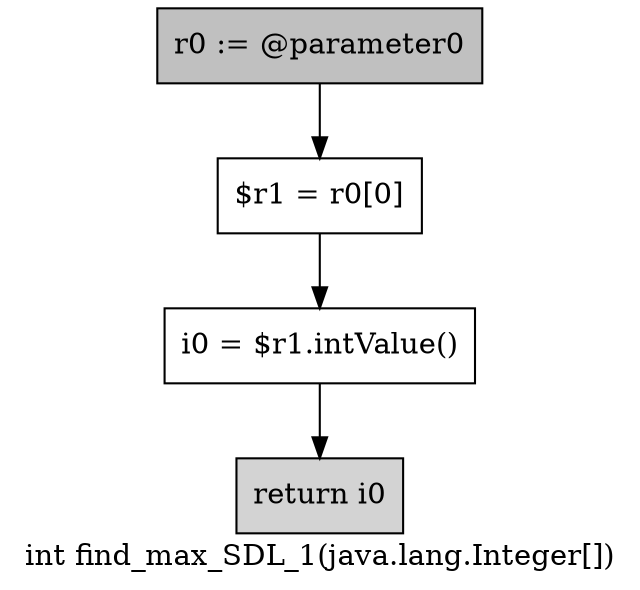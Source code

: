 digraph "int find_max_SDL_1(java.lang.Integer[])" {
    label="int find_max_SDL_1(java.lang.Integer[])";
    node [shape=box];
    "0" [style=filled,fillcolor=gray,label="r0 := @parameter0",];
    "1" [label="$r1 = r0[0]",];
    "0"->"1";
    "2" [label="i0 = $r1.intValue()",];
    "1"->"2";
    "3" [style=filled,fillcolor=lightgray,label="return i0",];
    "2"->"3";
}
